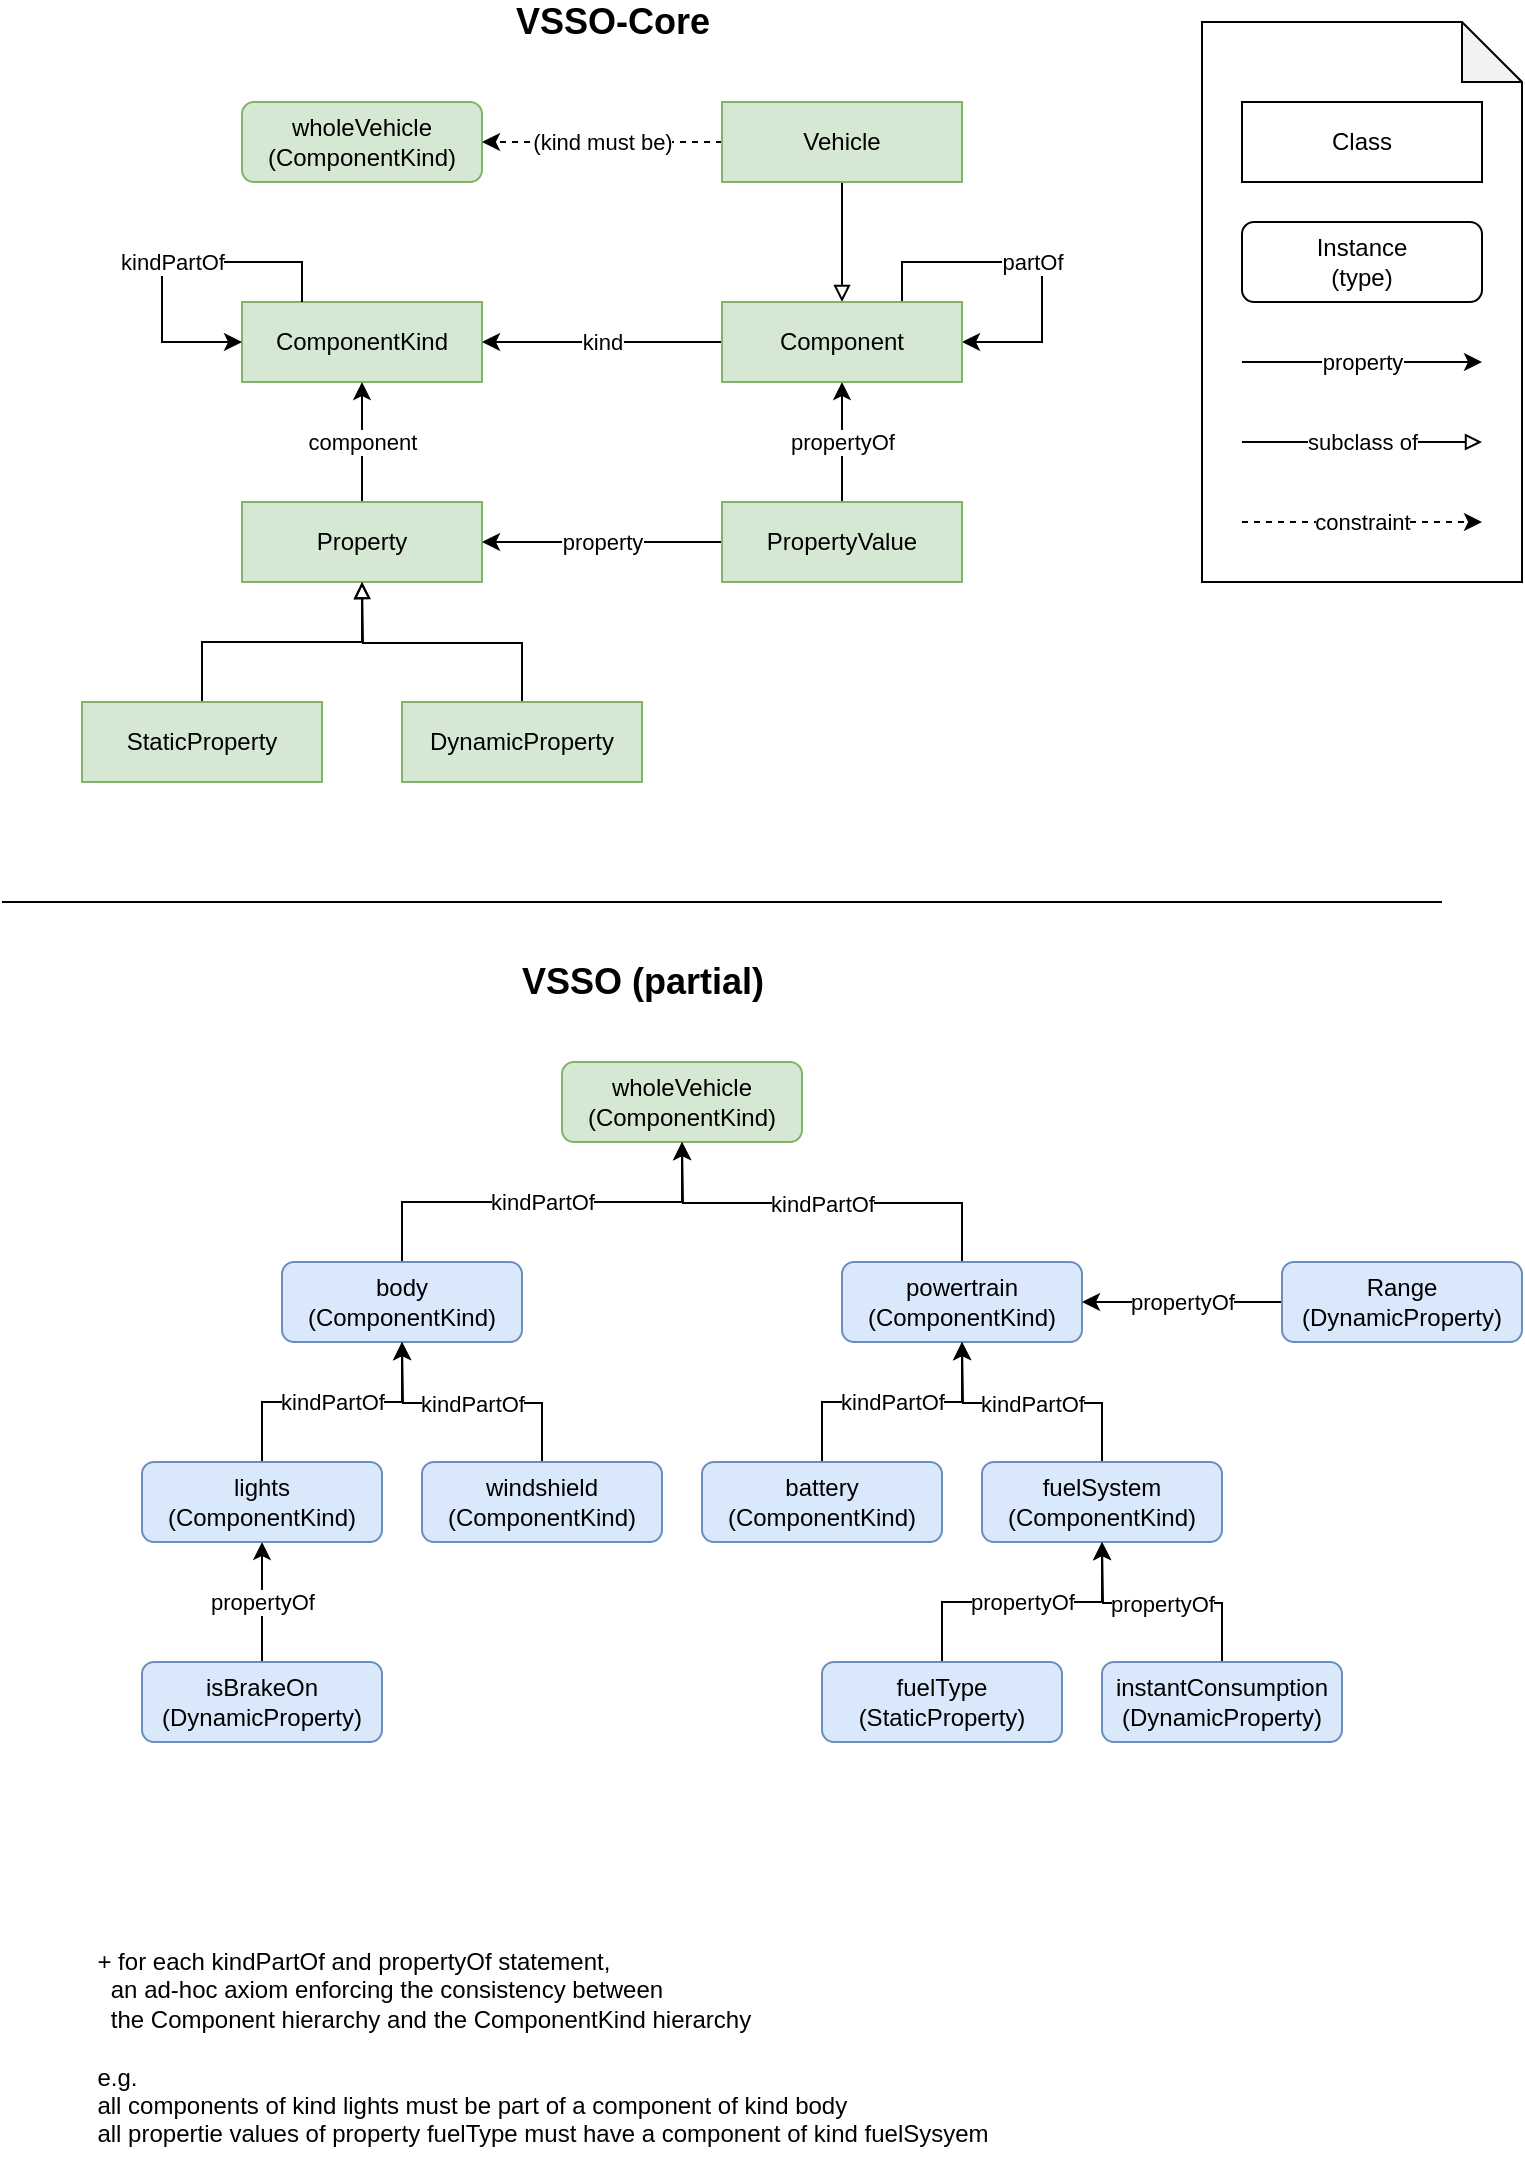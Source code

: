 <mxfile version="20.0.1" type="device"><diagram id="OOQgwnqxo1WTeKJgXq-G" name="Page-1"><mxGraphModel dx="1422" dy="762" grid="1" gridSize="10" guides="1" tooltips="1" connect="1" arrows="1" fold="1" page="1" pageScale="1" pageWidth="827" pageHeight="1169" math="0" shadow="0"><root><mxCell id="0"/><mxCell id="1" parent="0"/><mxCell id="MfZLWjHuNWStY__rhlkl-52" value="&lt;font style=&quot;font-size: 18px;&quot;&gt;&lt;b&gt;VSSO-Core&lt;br&gt;&lt;/b&gt;&lt;/font&gt;" style="text;html=1;align=center;verticalAlign=middle;resizable=0;points=[];autosize=1;strokeColor=none;fillColor=none;" parent="1" vertex="1"><mxGeometry x="290" y="30" width="110" height="20" as="geometry"/></mxCell><mxCell id="MfZLWjHuNWStY__rhlkl-54" value="" style="endArrow=none;html=1;rounded=0;fontSize=18;startSize=6;endSize=12;" parent="1" edge="1"><mxGeometry width="50" height="50" relative="1" as="geometry"><mxPoint x="40" y="480" as="sourcePoint"/><mxPoint x="760" y="480" as="targetPoint"/></mxGeometry></mxCell><mxCell id="MfZLWjHuNWStY__rhlkl-55" value="&lt;font style=&quot;font-size: 18px;&quot;&gt;&lt;b&gt;VSSO (partial)&lt;br&gt;&lt;/b&gt;&lt;/font&gt;" style="text;html=1;align=center;verticalAlign=middle;resizable=0;points=[];autosize=1;strokeColor=none;fillColor=none;" parent="1" vertex="1"><mxGeometry x="290" y="510" width="140" height="20" as="geometry"/></mxCell><mxCell id="MfZLWjHuNWStY__rhlkl-95" value="&lt;div&gt;wholeVehicle&lt;/div&gt;&lt;div&gt;(ComponentKind)&lt;br&gt;&lt;/div&gt;" style="rounded=1;whiteSpace=wrap;html=1;fillColor=#d5e8d4;strokeColor=#82b366;" parent="1" vertex="1"><mxGeometry x="160" y="80" width="120" height="40" as="geometry"/></mxCell><mxCell id="nXOSMnJ2_6Va2pZl2zDY-43" value="propertyOf" style="edgeStyle=orthogonalEdgeStyle;rounded=0;orthogonalLoop=1;jettySize=auto;html=1;exitX=0.5;exitY=0;exitDx=0;exitDy=0;entryX=0.5;entryY=1;entryDx=0;entryDy=0;endArrow=classic;endFill=1;" edge="1" parent="1" source="MfZLWjHuNWStY__rhlkl-132" target="nXOSMnJ2_6Va2pZl2zDY-29"><mxGeometry relative="1" as="geometry"/></mxCell><mxCell id="MfZLWjHuNWStY__rhlkl-132" value="&lt;div&gt;isBrakeOn&lt;/div&gt;&lt;div&gt;(DynamicProperty)&lt;br&gt;&lt;/div&gt;" style="rounded=1;whiteSpace=wrap;html=1;fillColor=#dae8fc;strokeColor=#6c8ebf;" parent="1" vertex="1"><mxGeometry x="110" y="860" width="120" height="40" as="geometry"/></mxCell><mxCell id="MfZLWjHuNWStY__rhlkl-148" value="&lt;div align=&quot;left&quot;&gt;+ for each kindPartOf and propertyOf statement,&lt;br&gt;&amp;nbsp; an ad-hoc axiom enforcing the consistency between&lt;br&gt;&amp;nbsp; the Component hierarchy and the ComponentKind hierarchy&lt;br&gt;&lt;br&gt;e.g.&lt;br&gt;all components of kind lights must be part of a component of kind body&lt;br&gt;all propertie values of property fuelType must have a component of kind fuelSysyem&lt;br&gt;&lt;br&gt;&lt;/div&gt;" style="text;html=1;align=center;verticalAlign=middle;resizable=0;points=[];autosize=1;strokeColor=none;fillColor=none;fontSize=12;fontColor=#000000;" parent="1" vertex="1"><mxGeometry x="80" y="1000" width="460" height="120" as="geometry"/></mxCell><mxCell id="nXOSMnJ2_6Va2pZl2zDY-7" value="" style="group" vertex="1" connectable="0" parent="1"><mxGeometry x="640" y="40" width="160" height="280" as="geometry"/></mxCell><mxCell id="nXOSMnJ2_6Va2pZl2zDY-6" value="" style="shape=note;whiteSpace=wrap;html=1;backgroundOutline=1;darkOpacity=0.05;" vertex="1" parent="nXOSMnJ2_6Va2pZl2zDY-7"><mxGeometry width="160" height="280" as="geometry"/></mxCell><mxCell id="nXOSMnJ2_6Va2pZl2zDY-1" value="Class" style="rounded=0;whiteSpace=wrap;html=1;" vertex="1" parent="nXOSMnJ2_6Va2pZl2zDY-7"><mxGeometry x="20" y="40" width="120" height="40" as="geometry"/></mxCell><mxCell id="nXOSMnJ2_6Va2pZl2zDY-2" value="Instance&lt;br&gt;(type)" style="rounded=1;whiteSpace=wrap;html=1;" vertex="1" parent="nXOSMnJ2_6Va2pZl2zDY-7"><mxGeometry x="20" y="100" width="120" height="40" as="geometry"/></mxCell><mxCell id="nXOSMnJ2_6Va2pZl2zDY-3" value="property" style="endArrow=classic;html=1;rounded=0;" edge="1" parent="nXOSMnJ2_6Va2pZl2zDY-7"><mxGeometry width="50" height="50" relative="1" as="geometry"><mxPoint x="20" y="170" as="sourcePoint"/><mxPoint x="140" y="170" as="targetPoint"/></mxGeometry></mxCell><mxCell id="nXOSMnJ2_6Va2pZl2zDY-4" value="subclass of" style="endArrow=block;html=1;rounded=0;endFill=0;" edge="1" parent="nXOSMnJ2_6Va2pZl2zDY-7"><mxGeometry width="50" height="50" relative="1" as="geometry"><mxPoint x="20" y="210" as="sourcePoint"/><mxPoint x="140" y="210" as="targetPoint"/></mxGeometry></mxCell><mxCell id="nXOSMnJ2_6Va2pZl2zDY-5" value="constraint" style="endArrow=classic;html=1;rounded=0;dashed=1;" edge="1" parent="nXOSMnJ2_6Va2pZl2zDY-7"><mxGeometry width="50" height="50" relative="1" as="geometry"><mxPoint x="20" y="250" as="sourcePoint"/><mxPoint x="140" y="250" as="targetPoint"/></mxGeometry></mxCell><mxCell id="nXOSMnJ2_6Va2pZl2zDY-8" value="ComponentKind" style="rounded=0;whiteSpace=wrap;html=1;fillColor=#d5e8d4;strokeColor=#82b366;" vertex="1" parent="1"><mxGeometry x="160" y="180" width="120" height="40" as="geometry"/></mxCell><mxCell id="nXOSMnJ2_6Va2pZl2zDY-18" value="component" style="edgeStyle=orthogonalEdgeStyle;rounded=0;orthogonalLoop=1;jettySize=auto;html=1;exitX=0.5;exitY=0;exitDx=0;exitDy=0;entryX=0.5;entryY=1;entryDx=0;entryDy=0;endArrow=classic;endFill=1;" edge="1" parent="1" source="nXOSMnJ2_6Va2pZl2zDY-9" target="nXOSMnJ2_6Va2pZl2zDY-8"><mxGeometry relative="1" as="geometry"/></mxCell><mxCell id="nXOSMnJ2_6Va2pZl2zDY-9" value="Property" style="rounded=0;whiteSpace=wrap;html=1;fillColor=#d5e8d4;strokeColor=#82b366;" vertex="1" parent="1"><mxGeometry x="160" y="280" width="120" height="40" as="geometry"/></mxCell><mxCell id="nXOSMnJ2_6Va2pZl2zDY-19" value="propertyOf" style="edgeStyle=orthogonalEdgeStyle;rounded=0;orthogonalLoop=1;jettySize=auto;html=1;exitX=0.5;exitY=0;exitDx=0;exitDy=0;entryX=0.5;entryY=1;entryDx=0;entryDy=0;endArrow=classic;endFill=1;" edge="1" parent="1" source="nXOSMnJ2_6Va2pZl2zDY-10" target="nXOSMnJ2_6Va2pZl2zDY-12"><mxGeometry relative="1" as="geometry"/></mxCell><mxCell id="nXOSMnJ2_6Va2pZl2zDY-24" value="property" style="edgeStyle=orthogonalEdgeStyle;rounded=0;orthogonalLoop=1;jettySize=auto;html=1;exitX=0;exitY=0.5;exitDx=0;exitDy=0;entryX=1;entryY=0.5;entryDx=0;entryDy=0;endArrow=classic;endFill=1;" edge="1" parent="1" source="nXOSMnJ2_6Va2pZl2zDY-10" target="nXOSMnJ2_6Va2pZl2zDY-9"><mxGeometry relative="1" as="geometry"/></mxCell><mxCell id="nXOSMnJ2_6Va2pZl2zDY-10" value="PropertyValue" style="rounded=0;whiteSpace=wrap;html=1;fillColor=#d5e8d4;strokeColor=#82b366;" vertex="1" parent="1"><mxGeometry x="400" y="280" width="120" height="40" as="geometry"/></mxCell><mxCell id="nXOSMnJ2_6Va2pZl2zDY-17" style="edgeStyle=orthogonalEdgeStyle;rounded=0;orthogonalLoop=1;jettySize=auto;html=1;exitX=0.5;exitY=1;exitDx=0;exitDy=0;entryX=0.5;entryY=0;entryDx=0;entryDy=0;endArrow=block;endFill=0;" edge="1" parent="1" source="nXOSMnJ2_6Va2pZl2zDY-11" target="nXOSMnJ2_6Va2pZl2zDY-12"><mxGeometry relative="1" as="geometry"/></mxCell><mxCell id="nXOSMnJ2_6Va2pZl2zDY-25" value="(kind must be)" style="edgeStyle=orthogonalEdgeStyle;rounded=0;orthogonalLoop=1;jettySize=auto;html=1;exitX=0;exitY=0.5;exitDx=0;exitDy=0;entryX=1;entryY=0.5;entryDx=0;entryDy=0;endArrow=classic;endFill=1;dashed=1;" edge="1" parent="1" source="nXOSMnJ2_6Va2pZl2zDY-11" target="MfZLWjHuNWStY__rhlkl-95"><mxGeometry relative="1" as="geometry"/></mxCell><mxCell id="nXOSMnJ2_6Va2pZl2zDY-11" value="Vehicle" style="rounded=0;whiteSpace=wrap;html=1;fillColor=#d5e8d4;strokeColor=#82b366;" vertex="1" parent="1"><mxGeometry x="400" y="80" width="120" height="40" as="geometry"/></mxCell><mxCell id="nXOSMnJ2_6Va2pZl2zDY-20" value="partOf" style="edgeStyle=orthogonalEdgeStyle;rounded=0;orthogonalLoop=1;jettySize=auto;html=1;exitX=0.75;exitY=0;exitDx=0;exitDy=0;endArrow=classic;endFill=1;entryX=1;entryY=0.5;entryDx=0;entryDy=0;" edge="1" parent="1" source="nXOSMnJ2_6Va2pZl2zDY-12" target="nXOSMnJ2_6Va2pZl2zDY-12"><mxGeometry relative="1" as="geometry"><mxPoint x="600" y="200" as="targetPoint"/><Array as="points"><mxPoint x="490" y="160"/><mxPoint x="560" y="160"/><mxPoint x="560" y="200"/></Array></mxGeometry></mxCell><mxCell id="nXOSMnJ2_6Va2pZl2zDY-23" value="kind" style="edgeStyle=orthogonalEdgeStyle;rounded=0;orthogonalLoop=1;jettySize=auto;html=1;exitX=0;exitY=0.5;exitDx=0;exitDy=0;entryX=1;entryY=0.5;entryDx=0;entryDy=0;endArrow=classic;endFill=1;" edge="1" parent="1" source="nXOSMnJ2_6Va2pZl2zDY-12" target="nXOSMnJ2_6Va2pZl2zDY-8"><mxGeometry relative="1" as="geometry"/></mxCell><mxCell id="nXOSMnJ2_6Va2pZl2zDY-12" value="Component" style="rounded=0;whiteSpace=wrap;html=1;fillColor=#d5e8d4;strokeColor=#82b366;" vertex="1" parent="1"><mxGeometry x="400" y="180" width="120" height="40" as="geometry"/></mxCell><mxCell id="nXOSMnJ2_6Va2pZl2zDY-15" style="edgeStyle=orthogonalEdgeStyle;rounded=0;orthogonalLoop=1;jettySize=auto;html=1;exitX=0.5;exitY=0;exitDx=0;exitDy=0;entryX=0.5;entryY=1;entryDx=0;entryDy=0;endArrow=block;endFill=0;" edge="1" parent="1" source="nXOSMnJ2_6Va2pZl2zDY-13" target="nXOSMnJ2_6Va2pZl2zDY-9"><mxGeometry relative="1" as="geometry"/></mxCell><mxCell id="nXOSMnJ2_6Va2pZl2zDY-13" value="StaticProperty" style="rounded=0;whiteSpace=wrap;html=1;fillColor=#d5e8d4;strokeColor=#82b366;" vertex="1" parent="1"><mxGeometry x="80" y="380" width="120" height="40" as="geometry"/></mxCell><mxCell id="nXOSMnJ2_6Va2pZl2zDY-16" style="edgeStyle=orthogonalEdgeStyle;rounded=0;orthogonalLoop=1;jettySize=auto;html=1;exitX=0.5;exitY=0;exitDx=0;exitDy=0;endArrow=block;endFill=0;" edge="1" parent="1" source="nXOSMnJ2_6Va2pZl2zDY-14"><mxGeometry relative="1" as="geometry"><mxPoint x="220" y="320" as="targetPoint"/></mxGeometry></mxCell><mxCell id="nXOSMnJ2_6Va2pZl2zDY-14" value="DynamicProperty" style="rounded=0;whiteSpace=wrap;html=1;fillColor=#d5e8d4;strokeColor=#82b366;" vertex="1" parent="1"><mxGeometry x="240" y="380" width="120" height="40" as="geometry"/></mxCell><mxCell id="nXOSMnJ2_6Va2pZl2zDY-22" value="kindPartOf" style="edgeStyle=orthogonalEdgeStyle;rounded=0;orthogonalLoop=1;jettySize=auto;html=1;exitX=0.25;exitY=0;exitDx=0;exitDy=0;entryX=0;entryY=0.5;entryDx=0;entryDy=0;endArrow=classic;endFill=1;" edge="1" parent="1" source="nXOSMnJ2_6Va2pZl2zDY-8" target="nXOSMnJ2_6Va2pZl2zDY-8"><mxGeometry relative="1" as="geometry"><Array as="points"><mxPoint x="190" y="160"/><mxPoint x="120" y="160"/><mxPoint x="120" y="200"/></Array></mxGeometry></mxCell><mxCell id="nXOSMnJ2_6Va2pZl2zDY-26" value="&lt;div&gt;wholeVehicle&lt;/div&gt;&lt;div&gt;(ComponentKind)&lt;br&gt;&lt;/div&gt;" style="rounded=1;whiteSpace=wrap;html=1;fillColor=#d5e8d4;strokeColor=#82b366;" vertex="1" parent="1"><mxGeometry x="320" y="560" width="120" height="40" as="geometry"/></mxCell><mxCell id="nXOSMnJ2_6Va2pZl2zDY-37" value="kindPartOf" style="edgeStyle=orthogonalEdgeStyle;rounded=0;orthogonalLoop=1;jettySize=auto;html=1;exitX=0.5;exitY=0;exitDx=0;exitDy=0;entryX=0.5;entryY=1;entryDx=0;entryDy=0;endArrow=classic;endFill=1;" edge="1" parent="1" source="nXOSMnJ2_6Va2pZl2zDY-28" target="nXOSMnJ2_6Va2pZl2zDY-26"><mxGeometry relative="1" as="geometry"/></mxCell><mxCell id="nXOSMnJ2_6Va2pZl2zDY-28" value="&lt;div&gt;body&lt;/div&gt;&lt;div&gt;(ComponentKind)&lt;br&gt;&lt;/div&gt;" style="rounded=1;whiteSpace=wrap;html=1;fillColor=#dae8fc;strokeColor=#6c8ebf;" vertex="1" parent="1"><mxGeometry x="180" y="660" width="120" height="40" as="geometry"/></mxCell><mxCell id="nXOSMnJ2_6Va2pZl2zDY-39" value="kindPartOf" style="edgeStyle=orthogonalEdgeStyle;rounded=0;orthogonalLoop=1;jettySize=auto;html=1;exitX=0.5;exitY=0;exitDx=0;exitDy=0;endArrow=classic;endFill=1;" edge="1" parent="1" source="nXOSMnJ2_6Va2pZl2zDY-29" target="nXOSMnJ2_6Va2pZl2zDY-28"><mxGeometry relative="1" as="geometry"/></mxCell><mxCell id="nXOSMnJ2_6Va2pZl2zDY-29" value="&lt;div&gt;lights&lt;/div&gt;&lt;div&gt;(ComponentKind)&lt;br&gt;&lt;/div&gt;" style="rounded=1;whiteSpace=wrap;html=1;fillColor=#dae8fc;strokeColor=#6c8ebf;" vertex="1" parent="1"><mxGeometry x="110" y="760" width="120" height="40" as="geometry"/></mxCell><mxCell id="nXOSMnJ2_6Va2pZl2zDY-45" value="propertyOf" style="edgeStyle=orthogonalEdgeStyle;rounded=0;orthogonalLoop=1;jettySize=auto;html=1;exitX=0.5;exitY=0;exitDx=0;exitDy=0;endArrow=classic;endFill=1;" edge="1" parent="1" source="nXOSMnJ2_6Va2pZl2zDY-30"><mxGeometry relative="1" as="geometry"><mxPoint x="590" y="800" as="targetPoint"/></mxGeometry></mxCell><mxCell id="nXOSMnJ2_6Va2pZl2zDY-30" value="&lt;div&gt;instantConsumption&lt;/div&gt;&lt;div&gt;(DynamicProperty)&lt;br&gt;&lt;/div&gt;" style="rounded=1;whiteSpace=wrap;html=1;fillColor=#dae8fc;strokeColor=#6c8ebf;" vertex="1" parent="1"><mxGeometry x="590" y="860" width="120" height="40" as="geometry"/></mxCell><mxCell id="nXOSMnJ2_6Va2pZl2zDY-38" value="kindPartOf" style="edgeStyle=orthogonalEdgeStyle;rounded=0;orthogonalLoop=1;jettySize=auto;html=1;exitX=0.5;exitY=0;exitDx=0;exitDy=0;endArrow=classic;endFill=1;" edge="1" parent="1" source="nXOSMnJ2_6Va2pZl2zDY-31"><mxGeometry relative="1" as="geometry"><mxPoint x="380" y="600" as="targetPoint"/></mxGeometry></mxCell><mxCell id="nXOSMnJ2_6Va2pZl2zDY-31" value="&lt;div&gt;powertrain&lt;/div&gt;&lt;div&gt;(ComponentKind)&lt;br&gt;&lt;/div&gt;" style="rounded=1;whiteSpace=wrap;html=1;fillColor=#dae8fc;strokeColor=#6c8ebf;" vertex="1" parent="1"><mxGeometry x="460" y="660" width="120" height="40" as="geometry"/></mxCell><mxCell id="nXOSMnJ2_6Va2pZl2zDY-42" value="kindPartOf" style="edgeStyle=orthogonalEdgeStyle;rounded=0;orthogonalLoop=1;jettySize=auto;html=1;exitX=0.5;exitY=0;exitDx=0;exitDy=0;endArrow=classic;endFill=1;" edge="1" parent="1" source="nXOSMnJ2_6Va2pZl2zDY-32"><mxGeometry relative="1" as="geometry"><mxPoint x="520" y="700" as="targetPoint"/></mxGeometry></mxCell><mxCell id="nXOSMnJ2_6Va2pZl2zDY-32" value="&lt;div&gt;fuelSystem&lt;/div&gt;&lt;div&gt;(ComponentKind)&lt;br&gt;&lt;/div&gt;" style="rounded=1;whiteSpace=wrap;html=1;fillColor=#dae8fc;strokeColor=#6c8ebf;" vertex="1" parent="1"><mxGeometry x="530" y="760" width="120" height="40" as="geometry"/></mxCell><mxCell id="nXOSMnJ2_6Va2pZl2zDY-44" value="propertyOf" style="edgeStyle=orthogonalEdgeStyle;rounded=0;orthogonalLoop=1;jettySize=auto;html=1;exitX=0.5;exitY=0;exitDx=0;exitDy=0;entryX=0.5;entryY=1;entryDx=0;entryDy=0;endArrow=classic;endFill=1;" edge="1" parent="1" source="nXOSMnJ2_6Va2pZl2zDY-33" target="nXOSMnJ2_6Va2pZl2zDY-32"><mxGeometry relative="1" as="geometry"/></mxCell><mxCell id="nXOSMnJ2_6Va2pZl2zDY-33" value="fuelType&lt;br&gt;(StaticProperty)" style="rounded=1;whiteSpace=wrap;html=1;fillColor=#dae8fc;strokeColor=#6c8ebf;" vertex="1" parent="1"><mxGeometry x="450" y="860" width="120" height="40" as="geometry"/></mxCell><mxCell id="nXOSMnJ2_6Va2pZl2zDY-40" value="kindPartOf" style="edgeStyle=orthogonalEdgeStyle;rounded=0;orthogonalLoop=1;jettySize=auto;html=1;exitX=0.5;exitY=0;exitDx=0;exitDy=0;endArrow=classic;endFill=1;" edge="1" parent="1" source="nXOSMnJ2_6Va2pZl2zDY-34"><mxGeometry relative="1" as="geometry"><mxPoint x="240" y="700" as="targetPoint"/></mxGeometry></mxCell><mxCell id="nXOSMnJ2_6Va2pZl2zDY-34" value="&lt;div&gt;windshield&lt;/div&gt;&lt;div&gt;(ComponentKind)&lt;br&gt;&lt;/div&gt;" style="rounded=1;whiteSpace=wrap;html=1;fillColor=#dae8fc;strokeColor=#6c8ebf;" vertex="1" parent="1"><mxGeometry x="250" y="760" width="120" height="40" as="geometry"/></mxCell><mxCell id="nXOSMnJ2_6Va2pZl2zDY-41" value="kindPartOf" style="edgeStyle=orthogonalEdgeStyle;rounded=0;orthogonalLoop=1;jettySize=auto;html=1;exitX=0.5;exitY=0;exitDx=0;exitDy=0;entryX=0.5;entryY=1;entryDx=0;entryDy=0;endArrow=classic;endFill=1;" edge="1" parent="1" source="nXOSMnJ2_6Va2pZl2zDY-35" target="nXOSMnJ2_6Va2pZl2zDY-31"><mxGeometry relative="1" as="geometry"/></mxCell><mxCell id="nXOSMnJ2_6Va2pZl2zDY-35" value="&lt;div&gt;battery&lt;/div&gt;&lt;div&gt;(ComponentKind)&lt;br&gt;&lt;/div&gt;" style="rounded=1;whiteSpace=wrap;html=1;fillColor=#dae8fc;strokeColor=#6c8ebf;" vertex="1" parent="1"><mxGeometry x="390" y="760" width="120" height="40" as="geometry"/></mxCell><mxCell id="nXOSMnJ2_6Va2pZl2zDY-46" value="propertyOf" style="edgeStyle=orthogonalEdgeStyle;rounded=0;orthogonalLoop=1;jettySize=auto;html=1;exitX=0;exitY=0.5;exitDx=0;exitDy=0;entryX=1;entryY=0.5;entryDx=0;entryDy=0;endArrow=classic;endFill=1;" edge="1" parent="1" source="nXOSMnJ2_6Va2pZl2zDY-36" target="nXOSMnJ2_6Va2pZl2zDY-31"><mxGeometry relative="1" as="geometry"/></mxCell><mxCell id="nXOSMnJ2_6Va2pZl2zDY-36" value="&lt;div&gt;Range&lt;/div&gt;&lt;div&gt;(DynamicProperty)&lt;br&gt;&lt;/div&gt;" style="rounded=1;whiteSpace=wrap;html=1;fillColor=#dae8fc;strokeColor=#6c8ebf;" vertex="1" parent="1"><mxGeometry x="680" y="660" width="120" height="40" as="geometry"/></mxCell></root></mxGraphModel></diagram></mxfile>